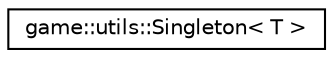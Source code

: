 digraph "Graphical Class Hierarchy"
{
 // LATEX_PDF_SIZE
  edge [fontname="Helvetica",fontsize="10",labelfontname="Helvetica",labelfontsize="10"];
  node [fontname="Helvetica",fontsize="10",shape=record];
  rankdir="LR";
  Node0 [label="game::utils::Singleton\< T \>",height=0.2,width=0.4,color="black", fillcolor="white", style="filled",URL="$classgame_1_1utils_1_1Singleton.html",tooltip="a implementation of the singleton pattern with lazy initialization"];
}
